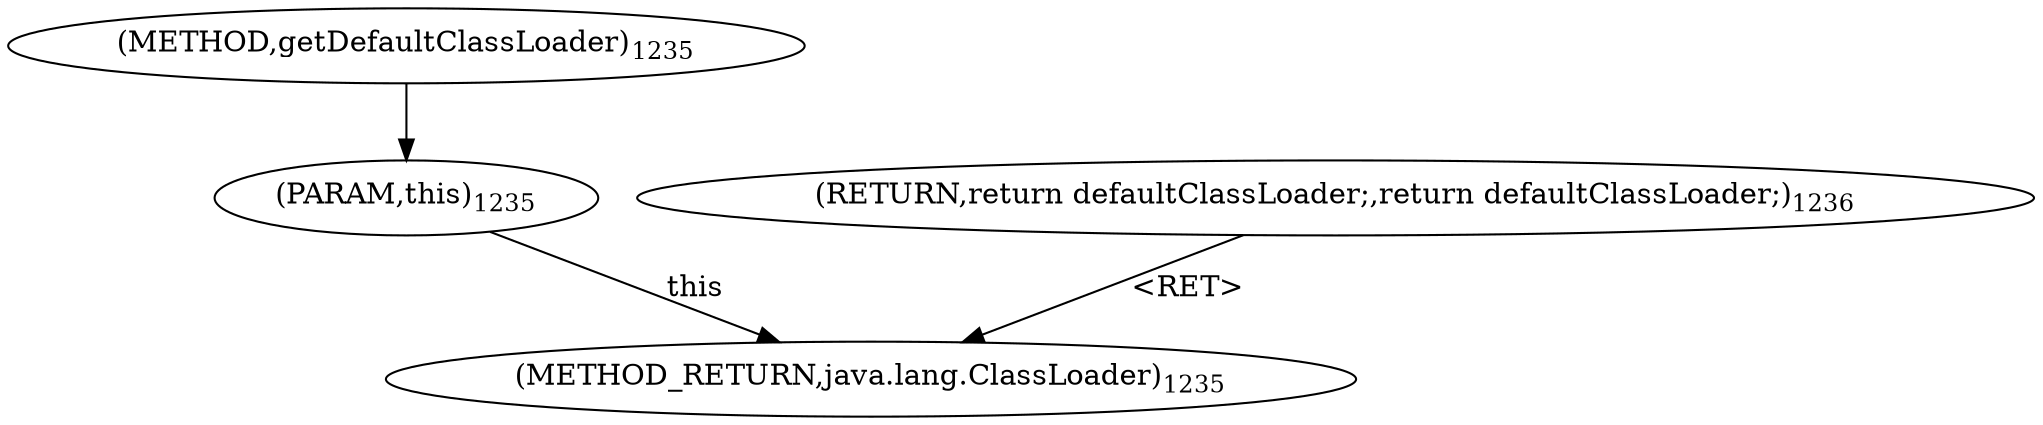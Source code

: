 digraph "getDefaultClassLoader" {  
"3604" [label = <(METHOD,getDefaultClassLoader)<SUB>1235</SUB>> ]
"3613" [label = <(METHOD_RETURN,java.lang.ClassLoader)<SUB>1235</SUB>> ]
"3605" [label = <(PARAM,this)<SUB>1235</SUB>> ]
"3607" [label = <(RETURN,return defaultClassLoader;,return defaultClassLoader;)<SUB>1236</SUB>> ]
  "3607" -> "3613"  [ label = "&lt;RET&gt;"] 
  "3605" -> "3613"  [ label = "this"] 
  "3604" -> "3605" 
}
